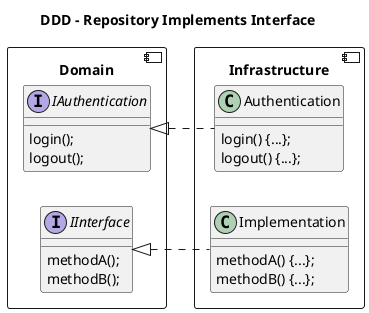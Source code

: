 @startuml DDDRepositoryImplementsInterface
title DDD - Repository Implements Interface
left to right direction
skinparam linetype ortho

component Domain {
    interface IAuthentication {
        login();
        logout();
    }

    interface IInterface {
        methodA();
        methodB();
    }
}

component Infrastructure {
    class Authentication {
        login() {...};
        logout() {...};
    }

    class Implementation {
        methodA() {...};
        methodB() {...};
    }
}

IAuthentication <|.. Authentication
IInterface <|.. Implementation
@enduml
